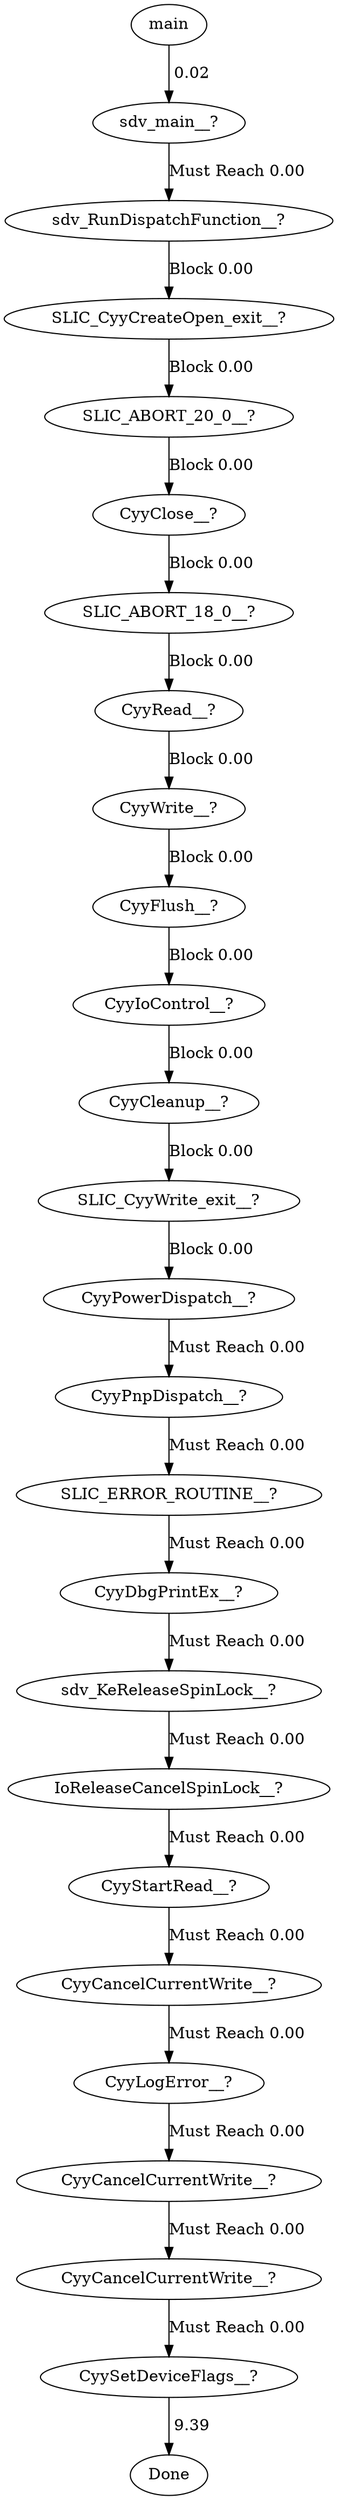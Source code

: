 digraph TG {
0 [label="main"]
1 [label="sdv_main__?"]
2 [label="sdv_RunDispatchFunction__?"]
3 [label="SLIC_CyyCreateOpen_exit__?"]
4 [label="SLIC_ABORT_20_0__?"]
5 [label="CyyClose__?"]
6 [label="SLIC_ABORT_18_0__?"]
7 [label="CyyRead__?"]
8 [label="CyyWrite__?"]
9 [label="CyyFlush__?"]
10 [label="CyyIoControl__?"]
11 [label="CyyCleanup__?"]
12 [label="SLIC_CyyWrite_exit__?"]
13 [label="CyyPowerDispatch__?"]
14 [label="CyyPnpDispatch__?"]
15 [label="SLIC_ERROR_ROUTINE__?"]
16 [label="CyyDbgPrintEx__?"]
17 [label="sdv_KeReleaseSpinLock__?"]
18 [label="IoReleaseCancelSpinLock__?"]
19 [label="CyyStartRead__?"]
20 [label="CyyCancelCurrentWrite__?"]
21 [label="CyyLogError__?"]
22 [label="CyyCancelCurrentWrite__?"]
23 [label="CyyCancelCurrentWrite__?"]
24 [label="CyySetDeviceFlags__?"]
25 [label="Done"]
0 -> 1 [label=" 0.02"]
1 -> 2 [label="Must Reach 0.00"]
2 -> 3 [label="Block 0.00"]
3 -> 4 [label="Block 0.00"]
4 -> 5 [label="Block 0.00"]
5 -> 6 [label="Block 0.00"]
6 -> 7 [label="Block 0.00"]
7 -> 8 [label="Block 0.00"]
8 -> 9 [label="Block 0.00"]
9 -> 10 [label="Block 0.00"]
10 -> 11 [label="Block 0.00"]
11 -> 12 [label="Block 0.00"]
12 -> 13 [label="Block 0.00"]
13 -> 14 [label="Must Reach 0.00"]
14 -> 15 [label="Must Reach 0.00"]
15 -> 16 [label="Must Reach 0.00"]
16 -> 17 [label="Must Reach 0.00"]
17 -> 18 [label="Must Reach 0.00"]
18 -> 19 [label="Must Reach 0.00"]
19 -> 20 [label="Must Reach 0.00"]
20 -> 21 [label="Must Reach 0.00"]
21 -> 22 [label="Must Reach 0.00"]
22 -> 23 [label="Must Reach 0.00"]
23 -> 24 [label="Must Reach 0.00"]
24 -> 25 [label=" 9.39"]
}
